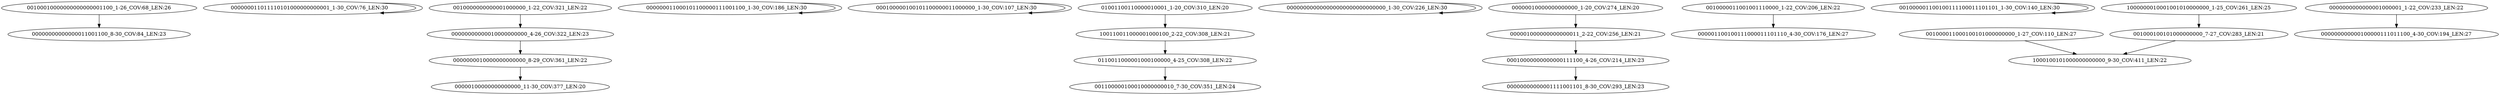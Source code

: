 digraph G {
    "00100010000000000000001100_1-26_COV:68_LEN:26" -> "00000000000000011001100_8-30_COV:84_LEN:23";
    "000000011011110101000000000001_1-30_COV:76_LEN:30" -> "000000011011110101000000000001_1-30_COV:76_LEN:30";
    "00000000000010000000000_4-26_COV:322_LEN:23" -> "0000000010000000000000_8-29_COV:361_LEN:22";
    "000000011000101100000111001100_1-30_COV:186_LEN:30" -> "000000011000101100000111001100_1-30_COV:186_LEN:30";
    "000100000100101100000011000000_1-30_COV:107_LEN:30" -> "000100000100101100000011000000_1-30_COV:107_LEN:30";
    "0110011000001000100000_4-25_COV:308_LEN:22" -> "001100000100010000000010_7-30_COV:351_LEN:24";
    "000000000000000000000000000000_1-30_COV:226_LEN:30" -> "000000000000000000000000000000_1-30_COV:226_LEN:30";
    "01001100110000010001_1-20_COV:310_LEN:20" -> "100110011000001000100_2-22_COV:308_LEN:21";
    "00000010000000000000_1-20_COV:274_LEN:20" -> "000001000000000000011_2-22_COV:256_LEN:21";
    "00010000000000000111100_4-26_COV:214_LEN:23" -> "00000000000001111001101_8-30_COV:293_LEN:23";
    "0010000011001001110000_1-22_COV:206_LEN:22" -> "000001100100111000011101110_4-30_COV:176_LEN:27";
    "001000001100100111100011101101_1-30_COV:140_LEN:30" -> "001000001100100111100011101101_1-30_COV:140_LEN:30";
    "000001000000000000011_2-22_COV:256_LEN:21" -> "00010000000000000111100_4-26_COV:214_LEN:23";
    "0010000000000001000000_1-22_COV:321_LEN:22" -> "00000000000010000000000_4-26_COV:322_LEN:23";
    "001000011000100101000000000_1-27_COV:110_LEN:27" -> "1000100101000000000000_9-30_COV:411_LEN:22";
    "0000000000000001000001_1-22_COV:233_LEN:22" -> "000000000000100000111011100_4-30_COV:194_LEN:27";
    "0000000010000000000000_8-29_COV:361_LEN:22" -> "00000100000000000000_11-30_COV:377_LEN:20";
    "1000000010001001010000000_1-25_COV:261_LEN:25" -> "001000100101000000000_7-27_COV:283_LEN:21";
    "100110011000001000100_2-22_COV:308_LEN:21" -> "0110011000001000100000_4-25_COV:308_LEN:22";
    "001000100101000000000_7-27_COV:283_LEN:21" -> "1000100101000000000000_9-30_COV:411_LEN:22";
}
